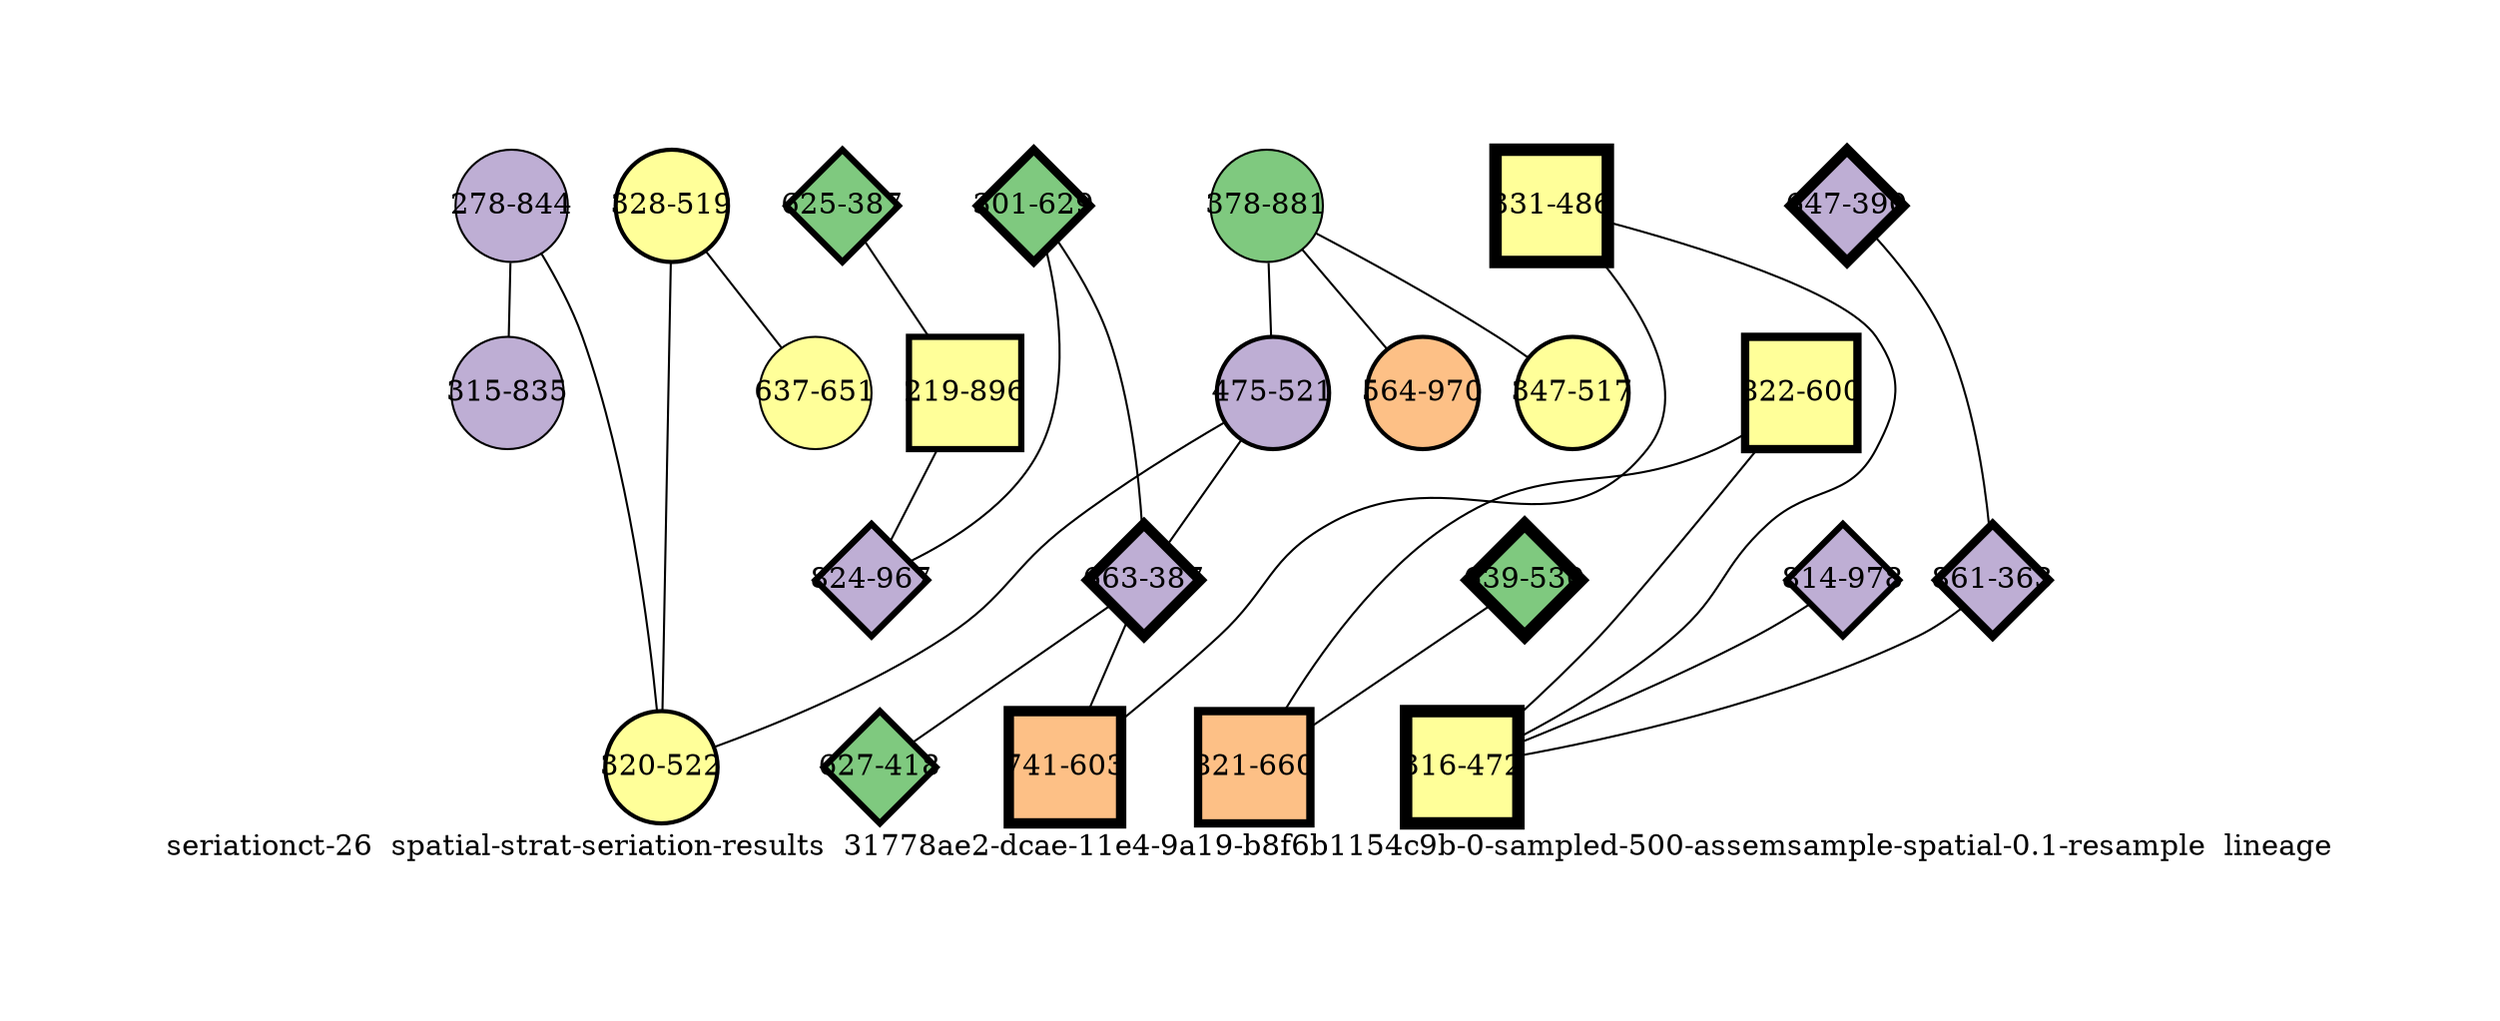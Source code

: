 strict graph "seriationct-26  spatial-strat-seriation-results  31778ae2-dcae-11e4-9a19-b8f6b1154c9b-0-sampled-500-assemsample-spatial-0.1-resample  lineage" {
labelloc=b;
ratio=auto;
pad="1.0";
label="seriationct-26  spatial-strat-seriation-results  31778ae2-dcae-11e4-9a19-b8f6b1154c9b-0-sampled-500-assemsample-spatial-0.1-resample  lineage";
node [width="0.75", style=filled, fixedsize=true, height="0.75", shape=circle, label=""];
0 [xCoordinate="844.0", appears_in_slice=1, yCoordinate="278.0", colorscheme=accent6, lineage_id=0, short_label="278-844", label="278-844", shape=circle, cluster_id=1, fillcolor=2, size="500.0", id=0, penwidth="1.0"];
1 [xCoordinate="387.0", appears_in_slice=3, yCoordinate="625.0", colorscheme=accent6, lineage_id=2, short_label="625-387", label="625-387", shape=diamond, cluster_id=0, fillcolor=1, size="500.0", id=1, penwidth="3.0"];
2 [xCoordinate="600.0", appears_in_slice=4, yCoordinate="822.0", colorscheme=accent6, lineage_id=1, short_label="822-600", label="822-600", shape=square, cluster_id=3, fillcolor=4, size="500.0", id=2, penwidth="4.0"];
3 [xCoordinate="835.0", appears_in_slice=1, yCoordinate="315.0", colorscheme=accent6, lineage_id=0, short_label="315-835", label="315-835", shape=circle, cluster_id=1, fillcolor=2, size="500.0", id=3, penwidth="1.0"];
4 [xCoordinate="530.0", appears_in_slice=6, yCoordinate="639.0", colorscheme=accent6, lineage_id=2, short_label="639-530", label="639-530", shape=diamond, cluster_id=0, fillcolor=1, size="500.0", id=4, penwidth="6.0"];
5 [xCoordinate="896.0", appears_in_slice=3, yCoordinate="219.0", colorscheme=accent6, lineage_id=1, short_label="219-896", label="219-896", shape=square, cluster_id=3, fillcolor=4, size="500.0", id=5, penwidth="3.0"];
6 [xCoordinate="519.0", appears_in_slice=2, yCoordinate="328.0", colorscheme=accent6, lineage_id=0, short_label="328-519", label="328-519", shape=circle, cluster_id=3, fillcolor=4, size="500.0", id=6, penwidth="2.0"];
7 [xCoordinate="660.0", appears_in_slice=4, yCoordinate="821.0", colorscheme=accent6, lineage_id=1, short_label="821-660", label="821-660", shape=square, cluster_id=2, fillcolor=3, size="500.0", id=7, penwidth="4.0"];
8 [xCoordinate="881.0", appears_in_slice=1, yCoordinate="378.0", colorscheme=accent6, lineage_id=0, short_label="378-881", label="378-881", shape=circle, cluster_id=0, fillcolor=1, size="500.0", id=8, penwidth="1.0"];
9 [xCoordinate="521.0", appears_in_slice=2, yCoordinate="475.0", colorscheme=accent6, lineage_id=0, short_label="475-521", label="475-521", shape=circle, cluster_id=1, fillcolor=2, size="500.0", id=9, penwidth="2.0"];
10 [xCoordinate="629.0", appears_in_slice=4, yCoordinate="301.0", colorscheme=accent6, lineage_id=2, short_label="301-629", label="301-629", shape=diamond, cluster_id=0, fillcolor=1, size="500.0", id=10, penwidth="4.0"];
11 [xCoordinate="390.0", appears_in_slice=5, yCoordinate="647.0", colorscheme=accent6, lineage_id=2, short_label="647-390", label="647-390", shape=diamond, cluster_id=1, fillcolor=2, size="500.0", id=11, penwidth="5.0"];
12 [xCoordinate="387.0", appears_in_slice=5, yCoordinate="663.0", colorscheme=accent6, lineage_id=2, short_label="663-387", label="663-387", shape=diamond, cluster_id=1, fillcolor=2, size="500.0", id=12, penwidth="5.0"];
13 [xCoordinate="363.0", appears_in_slice=4, yCoordinate="861.0", colorscheme=accent6, lineage_id=2, short_label="861-363", label="861-363", shape=diamond, cluster_id=1, fillcolor=2, size="500.0", id=13, penwidth="4.0"];
14 [xCoordinate="651.0", appears_in_slice=1, yCoordinate="637.0", colorscheme=accent6, lineage_id=0, short_label="637-651", label="637-651", shape=circle, cluster_id=3, fillcolor=4, size="500.0", id=14, penwidth="1.0"];
15 [xCoordinate="967.0", appears_in_slice=3, yCoordinate="824.0", colorscheme=accent6, lineage_id=2, short_label="824-967", label="824-967", shape=diamond, cluster_id=1, fillcolor=2, size="500.0", id=15, penwidth="3.0"];
16 [xCoordinate="486.0", appears_in_slice=6, yCoordinate="331.0", colorscheme=accent6, lineage_id=1, short_label="331-486", label="331-486", shape=square, cluster_id=3, fillcolor=4, size="500.0", id=16, penwidth="6.0"];
17 [xCoordinate="517.0", appears_in_slice=2, yCoordinate="347.0", colorscheme=accent6, lineage_id=0, short_label="347-517", label="347-517", shape=circle, cluster_id=3, fillcolor=4, size="500.0", id=17, penwidth="2.0"];
18 [xCoordinate="970.0", appears_in_slice=2, yCoordinate="564.0", colorscheme=accent6, lineage_id=0, short_label="564-970", label="564-970", shape=circle, cluster_id=2, fillcolor=3, size="500.0", id=18, penwidth="2.0"];
19 [xCoordinate="522.0", appears_in_slice=2, yCoordinate="320.0", colorscheme=accent6, lineage_id=0, short_label="320-522", label="320-522", shape=circle, cluster_id=3, fillcolor=4, size="500.0", id=19, penwidth="2.0"];
20 [xCoordinate="978.0", appears_in_slice=3, yCoordinate="814.0", colorscheme=accent6, lineage_id=2, short_label="814-978", label="814-978", shape=diamond, cluster_id=1, fillcolor=2, size="500.0", id=20, penwidth="3.0"];
21 [xCoordinate="472.0", appears_in_slice=6, yCoordinate="316.0", colorscheme=accent6, lineage_id=1, short_label="316-472", label="316-472", shape=square, cluster_id=3, fillcolor=4, size="500.0", id=21, penwidth="6.0"];
22 [xCoordinate="418.0", appears_in_slice=3, yCoordinate="627.0", colorscheme=accent6, lineage_id=2, short_label="627-418", label="627-418", shape=diamond, cluster_id=0, fillcolor=1, size="500.0", id=22, penwidth="3.0"];
23 [xCoordinate="603.0", appears_in_slice=5, yCoordinate="741.0", colorscheme=accent6, lineage_id=1, short_label="741-603", label="741-603", shape=square, cluster_id=2, fillcolor=3, size="500.0", id=23, penwidth="5.0"];
0 -- 19  [inverseweight="1.53126609034", weight="0.653054362209"];
0 -- 3  [inverseweight="14.6301433995", weight="0.0683520299625"];
1 -- 5  [inverseweight="27.3587827582", weight="0.036551333765"];
2 -- 21  [inverseweight="3.7218208386", weight="0.26868568998"];
2 -- 7  [inverseweight="16.2736138726", weight="0.0614491659829"];
4 -- 7  [inverseweight="6.59151243257", weight="0.151710250148"];
5 -- 15  [inverseweight="24.1121411085", weight="0.0414728827067"];
6 -- 19  [inverseweight="29.260286799", weight="0.0341760149813"];
6 -- 14  [inverseweight="2.9518181124", weight="0.338774261124"];
8 -- 9  [inverseweight="2.2402836773", weight="0.446372042135"];
8 -- 18  [inverseweight="1.62860401693", weight="0.61402280088"];
8 -- 17  [inverseweight="2.26972796126", weight="0.440581434016"];
9 -- 19  [inverseweight="3.26776447137", weight="0.306019607215"];
9 -- 12  [inverseweight="1.67577787554", weight="0.596737798367"];
10 -- 12  [inverseweight="1.76172140861", weight="0.567626637853"];
10 -- 15  [inverseweight="3.99527239457", weight="0.250295824975"];
11 -- 13  [inverseweight="3.34300489329", weight="0.299132077852"];
12 -- 22  [inverseweight="1.70597798484", weight="0.58617403559"];
12 -- 23  [inverseweight="15.2145154863", weight="0.0657267069006"];
13 -- 21  [inverseweight="3.10241996271", weight="0.322329024446"];
16 -- 21  [inverseweight="16.59308279", weight="0.0602660766933"];
16 -- 23  [inverseweight="2.87727196373", weight="0.347551435042"];
20 -- 21  [inverseweight="6.73221342554", weight="0.148539557021"];
}
